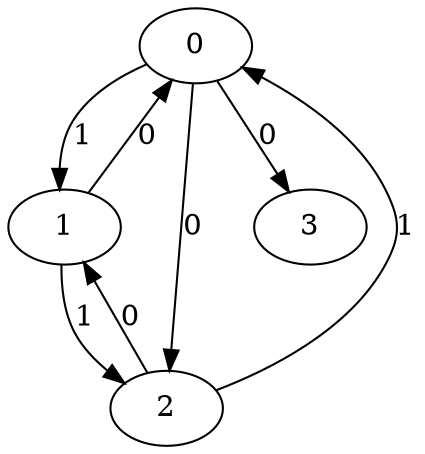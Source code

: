 // Source:24 Canonical: -1 0 0 1 1 -1 -1 0 -1 -1 -1 -1 0 1 -1 -1
digraph HRA_from_24_graph_000 {
  0 -> 1 [label="1"];
  0 -> 2 [label="0"];
  1 -> 0 [label="0"];
  1 -> 2 [label="1"];
  2 -> 0 [label="1"];
  2 -> 1 [label="0"];
  0 -> 3 [label="0"];
}

// Source:24 Canonical: -1 0 0 1 0 -1 -1 -1 1 -1 -1 0 0 -1 1 -1
digraph HRA_from_24_graph_001 {
  0 -> 1 [label="1"];
  0 -> 2 [label="0"];
  1 -> 0 [label="0"];
  1 -> 2 [label="1"];
  2 -> 0 [label="1"];
  2 -> 1 [label="0"];
  0 -> 3 [label="0"];
  3 -> 0 [label="0"];
}

// Source:24 Canonical: -1 0 0 1 1 -1 -1 0 -1 -1 -1 -1 0 1 -1 -1
digraph HRA_from_24_graph_002 {
  0 -> 1 [label="1"];
  0 -> 2 [label="0"];
  1 -> 0 [label="0"];
  1 -> 2 [label="1"];
  2 -> 0 [label="1"];
  2 -> 1 [label="0"];
  1 -> 3 [label="0"];
}

// Source:24 Canonical: -1 0 0 1 1 -1 0 0 -1 -1 -1 -1 0 1 -1 -1
digraph HRA_from_24_graph_003 {
  0 -> 1 [label="1"];
  0 -> 2 [label="0"];
  1 -> 0 [label="0"];
  1 -> 2 [label="1"];
  2 -> 0 [label="1"];
  2 -> 1 [label="0"];
  0 -> 3 [label="0"];
  1 -> 3 [label="0"];
}

// Source:24 Canonical: -1 0 0 1 1 -1 -1 0 -1 0 -1 -1 0 1 -1 -1
digraph HRA_from_24_graph_004 {
  0 -> 1 [label="1"];
  0 -> 2 [label="0"];
  1 -> 0 [label="0"];
  1 -> 2 [label="1"];
  2 -> 0 [label="1"];
  2 -> 1 [label="0"];
  3 -> 0 [label="0"];
  1 -> 3 [label="0"];
}

// Source:24 Canonical: -1 0 0 1 0 -1 -1 -1 1 -1 -1 0 0 0 1 -1
digraph HRA_from_24_graph_005 {
  0 -> 1 [label="1"];
  0 -> 2 [label="0"];
  1 -> 0 [label="0"];
  1 -> 2 [label="1"];
  2 -> 0 [label="1"];
  2 -> 1 [label="0"];
  0 -> 3 [label="0"];
  3 -> 0 [label="0"];
  1 -> 3 [label="0"];
}

// Source:24 Canonical: -1 0 0 1 1 -1 -1 0 -1 -1 -1 0 0 1 -1 -1
digraph HRA_from_24_graph_006 {
  0 -> 1 [label="1"];
  0 -> 2 [label="0"];
  1 -> 0 [label="0"];
  1 -> 2 [label="1"];
  2 -> 0 [label="1"];
  2 -> 1 [label="0"];
  0 -> 3 [label="0"];
  3 -> 1 [label="0"];
}

// Source:24 Canonical: -1 0 0 1 0 -1 -1 0 1 -1 -1 0 0 -1 1 -1
digraph HRA_from_24_graph_007 {
  0 -> 1 [label="1"];
  0 -> 2 [label="0"];
  1 -> 0 [label="0"];
  1 -> 2 [label="1"];
  2 -> 0 [label="1"];
  2 -> 1 [label="0"];
  0 -> 3 [label="0"];
  3 -> 0 [label="0"];
  3 -> 1 [label="0"];
}

// Source:24 Canonical: -1 0 0 1 0 -1 -1 -1 1 -1 -1 0 0 -1 1 -1
digraph HRA_from_24_graph_008 {
  0 -> 1 [label="1"];
  0 -> 2 [label="0"];
  1 -> 0 [label="0"];
  1 -> 2 [label="1"];
  2 -> 0 [label="1"];
  2 -> 1 [label="0"];
  1 -> 3 [label="0"];
  3 -> 1 [label="0"];
}

// Source:24 Canonical: -1 0 0 1 0 -1 -1 -1 1 0 -1 0 0 -1 1 -1
digraph HRA_from_24_graph_009 {
  0 -> 1 [label="1"];
  0 -> 2 [label="0"];
  1 -> 0 [label="0"];
  1 -> 2 [label="1"];
  2 -> 0 [label="1"];
  2 -> 1 [label="0"];
  0 -> 3 [label="0"];
  1 -> 3 [label="0"];
  3 -> 1 [label="0"];
}

// Source:24 Canonical: -1 0 0 1 0 -1 0 -1 1 -1 -1 0 0 -1 1 -1
digraph HRA_from_24_graph_010 {
  0 -> 1 [label="1"];
  0 -> 2 [label="0"];
  1 -> 0 [label="0"];
  1 -> 2 [label="1"];
  2 -> 0 [label="1"];
  2 -> 1 [label="0"];
  3 -> 0 [label="0"];
  1 -> 3 [label="0"];
  3 -> 1 [label="0"];
}

// Source:24 Canonical: -1 0 0 1 0 -1 0 -1 1 0 -1 0 0 -1 1 -1
digraph HRA_from_24_graph_011 {
  0 -> 1 [label="1"];
  0 -> 2 [label="0"];
  1 -> 0 [label="0"];
  1 -> 2 [label="1"];
  2 -> 0 [label="1"];
  2 -> 1 [label="0"];
  0 -> 3 [label="0"];
  3 -> 0 [label="0"];
  1 -> 3 [label="0"];
  3 -> 1 [label="0"];
}

// Source:24 Canonical: -1 0 0 1 1 -1 -1 0 -1 -1 -1 -1 0 1 -1 -1
digraph HRA_from_24_graph_012 {
  0 -> 1 [label="1"];
  0 -> 2 [label="0"];
  1 -> 0 [label="0"];
  1 -> 2 [label="1"];
  2 -> 0 [label="1"];
  2 -> 1 [label="0"];
  2 -> 3 [label="0"];
}

// Source:24 Canonical: -1 0 0 1 1 -1 0 0 -1 -1 -1 -1 0 1 -1 -1
digraph HRA_from_24_graph_013 {
  0 -> 1 [label="1"];
  0 -> 2 [label="0"];
  1 -> 0 [label="0"];
  1 -> 2 [label="1"];
  2 -> 0 [label="1"];
  2 -> 1 [label="0"];
  0 -> 3 [label="0"];
  2 -> 3 [label="0"];
}

// Source:24 Canonical: -1 0 0 1 1 -1 -1 0 -1 -1 -1 0 0 1 -1 -1
digraph HRA_from_24_graph_014 {
  0 -> 1 [label="1"];
  0 -> 2 [label="0"];
  1 -> 0 [label="0"];
  1 -> 2 [label="1"];
  2 -> 0 [label="1"];
  2 -> 1 [label="0"];
  3 -> 0 [label="0"];
  2 -> 3 [label="0"];
}

// Source:24 Canonical: -1 0 0 1 0 -1 -1 -1 1 0 -1 0 0 -1 1 -1
digraph HRA_from_24_graph_015 {
  0 -> 1 [label="1"];
  0 -> 2 [label="0"];
  1 -> 0 [label="0"];
  1 -> 2 [label="1"];
  2 -> 0 [label="1"];
  2 -> 1 [label="0"];
  0 -> 3 [label="0"];
  3 -> 0 [label="0"];
  2 -> 3 [label="0"];
}

// Source:24 Canonical: -1 0 0 1 1 -1 0 0 -1 -1 -1 -1 0 1 -1 -1
digraph HRA_from_24_graph_016 {
  0 -> 1 [label="1"];
  0 -> 2 [label="0"];
  1 -> 0 [label="0"];
  1 -> 2 [label="1"];
  2 -> 0 [label="1"];
  2 -> 1 [label="0"];
  1 -> 3 [label="0"];
  2 -> 3 [label="0"];
}

// Source:24 Canonical: -1 0 0 1 1 -1 0 0 -1 -1 -1 -1 0 1 0 -1
digraph HRA_from_24_graph_017 {
  0 -> 1 [label="1"];
  0 -> 2 [label="0"];
  1 -> 0 [label="0"];
  1 -> 2 [label="1"];
  2 -> 0 [label="1"];
  2 -> 1 [label="0"];
  0 -> 3 [label="0"];
  1 -> 3 [label="0"];
  2 -> 3 [label="0"];
}

// Source:24 Canonical: -1 0 0 1 1 -1 0 0 -1 -1 -1 0 0 1 -1 -1
digraph HRA_from_24_graph_018 {
  0 -> 1 [label="1"];
  0 -> 2 [label="0"];
  1 -> 0 [label="0"];
  1 -> 2 [label="1"];
  2 -> 0 [label="1"];
  2 -> 1 [label="0"];
  3 -> 0 [label="0"];
  1 -> 3 [label="0"];
  2 -> 3 [label="0"];
}

// Source:24 Canonical: -1 0 0 1 0 -1 -1 -1 1 0 -1 0 0 0 1 -1
digraph HRA_from_24_graph_019 {
  0 -> 1 [label="1"];
  0 -> 2 [label="0"];
  1 -> 0 [label="0"];
  1 -> 2 [label="1"];
  2 -> 0 [label="1"];
  2 -> 1 [label="0"];
  0 -> 3 [label="0"];
  3 -> 0 [label="0"];
  1 -> 3 [label="0"];
  2 -> 3 [label="0"];
}

// Source:24 Canonical: -1 0 0 1 1 -1 -1 0 -1 0 -1 -1 0 1 -1 -1
digraph HRA_from_24_graph_020 {
  0 -> 1 [label="1"];
  0 -> 2 [label="0"];
  1 -> 0 [label="0"];
  1 -> 2 [label="1"];
  2 -> 0 [label="1"];
  2 -> 1 [label="0"];
  3 -> 1 [label="0"];
  2 -> 3 [label="0"];
}

// Source:24 Canonical: -1 0 0 1 1 -1 0 0 -1 -1 -1 0 0 1 -1 -1
digraph HRA_from_24_graph_021 {
  0 -> 1 [label="1"];
  0 -> 2 [label="0"];
  1 -> 0 [label="0"];
  1 -> 2 [label="1"];
  2 -> 0 [label="1"];
  2 -> 1 [label="0"];
  0 -> 3 [label="0"];
  3 -> 1 [label="0"];
  2 -> 3 [label="0"];
}

// Source:24 Canonical: -1 0 0 1 1 -1 -1 0 -1 0 -1 0 0 1 -1 -1
digraph HRA_from_24_graph_022 {
  0 -> 1 [label="1"];
  0 -> 2 [label="0"];
  1 -> 0 [label="0"];
  1 -> 2 [label="1"];
  2 -> 0 [label="1"];
  2 -> 1 [label="0"];
  3 -> 0 [label="0"];
  3 -> 1 [label="0"];
  2 -> 3 [label="0"];
}

// Source:24 Canonical: -1 0 0 1 0 -1 -1 0 1 0 -1 0 0 -1 1 -1
digraph HRA_from_24_graph_023 {
  0 -> 1 [label="1"];
  0 -> 2 [label="0"];
  1 -> 0 [label="0"];
  1 -> 2 [label="1"];
  2 -> 0 [label="1"];
  2 -> 1 [label="0"];
  0 -> 3 [label="0"];
  3 -> 0 [label="0"];
  3 -> 1 [label="0"];
  2 -> 3 [label="0"];
}

// Source:24 Canonical: -1 0 0 1 0 -1 -1 -1 1 -1 -1 0 0 0 1 -1
digraph HRA_from_24_graph_024 {
  0 -> 1 [label="1"];
  0 -> 2 [label="0"];
  1 -> 0 [label="0"];
  1 -> 2 [label="1"];
  2 -> 0 [label="1"];
  2 -> 1 [label="0"];
  1 -> 3 [label="0"];
  3 -> 1 [label="0"];
  2 -> 3 [label="0"];
}

// Source:24 Canonical: -1 0 0 1 0 -1 -1 -1 1 0 -1 0 0 0 1 -1
digraph HRA_from_24_graph_025 {
  0 -> 1 [label="1"];
  0 -> 2 [label="0"];
  1 -> 0 [label="0"];
  1 -> 2 [label="1"];
  2 -> 0 [label="1"];
  2 -> 1 [label="0"];
  0 -> 3 [label="0"];
  1 -> 3 [label="0"];
  3 -> 1 [label="0"];
  2 -> 3 [label="0"];
}

// Source:24 Canonical: -1 0 0 1 0 -1 0 -1 1 -1 -1 0 0 0 1 -1
digraph HRA_from_24_graph_026 {
  0 -> 1 [label="1"];
  0 -> 2 [label="0"];
  1 -> 0 [label="0"];
  1 -> 2 [label="1"];
  2 -> 0 [label="1"];
  2 -> 1 [label="0"];
  3 -> 0 [label="0"];
  1 -> 3 [label="0"];
  3 -> 1 [label="0"];
  2 -> 3 [label="0"];
}

// Source:24 Canonical: -1 0 0 1 0 -1 0 -1 1 0 -1 0 0 0 1 -1
digraph HRA_from_24_graph_027 {
  0 -> 1 [label="1"];
  0 -> 2 [label="0"];
  1 -> 0 [label="0"];
  1 -> 2 [label="1"];
  2 -> 0 [label="1"];
  2 -> 1 [label="0"];
  0 -> 3 [label="0"];
  3 -> 0 [label="0"];
  1 -> 3 [label="0"];
  3 -> 1 [label="0"];
  2 -> 3 [label="0"];
}

// Source:24 Canonical: -1 0 0 1 1 -1 -1 0 -1 0 -1 -1 0 1 -1 -1
digraph HRA_from_24_graph_028 {
  0 -> 1 [label="1"];
  0 -> 2 [label="0"];
  1 -> 0 [label="0"];
  1 -> 2 [label="1"];
  2 -> 0 [label="1"];
  2 -> 1 [label="0"];
  0 -> 3 [label="0"];
  3 -> 2 [label="0"];
}

// Source:24 Canonical: -1 0 0 1 0 -1 0 -1 1 -1 -1 0 0 -1 1 -1
digraph HRA_from_24_graph_029 {
  0 -> 1 [label="1"];
  0 -> 2 [label="0"];
  1 -> 0 [label="0"];
  1 -> 2 [label="1"];
  2 -> 0 [label="1"];
  2 -> 1 [label="0"];
  0 -> 3 [label="0"];
  3 -> 0 [label="0"];
  3 -> 2 [label="0"];
}

// Source:24 Canonical: -1 0 0 1 1 -1 -1 0 -1 -1 -1 0 0 1 -1 -1
digraph HRA_from_24_graph_030 {
  0 -> 1 [label="1"];
  0 -> 2 [label="0"];
  1 -> 0 [label="0"];
  1 -> 2 [label="1"];
  2 -> 0 [label="1"];
  2 -> 1 [label="0"];
  1 -> 3 [label="0"];
  3 -> 2 [label="0"];
}

// Source:24 Canonical: -1 0 0 1 1 -1 0 0 -1 -1 -1 0 0 1 -1 -1
digraph HRA_from_24_graph_031 {
  0 -> 1 [label="1"];
  0 -> 2 [label="0"];
  1 -> 0 [label="0"];
  1 -> 2 [label="1"];
  2 -> 0 [label="1"];
  2 -> 1 [label="0"];
  0 -> 3 [label="0"];
  1 -> 3 [label="0"];
  3 -> 2 [label="0"];
}

// Source:24 Canonical: -1 0 0 1 1 -1 -1 0 -1 0 -1 0 0 1 -1 -1
digraph HRA_from_24_graph_032 {
  0 -> 1 [label="1"];
  0 -> 2 [label="0"];
  1 -> 0 [label="0"];
  1 -> 2 [label="1"];
  2 -> 0 [label="1"];
  2 -> 1 [label="0"];
  3 -> 0 [label="0"];
  1 -> 3 [label="0"];
  3 -> 2 [label="0"];
}

// Source:24 Canonical: -1 0 0 1 0 -1 0 -1 1 -1 -1 0 0 0 1 -1
digraph HRA_from_24_graph_033 {
  0 -> 1 [label="1"];
  0 -> 2 [label="0"];
  1 -> 0 [label="0"];
  1 -> 2 [label="1"];
  2 -> 0 [label="1"];
  2 -> 1 [label="0"];
  0 -> 3 [label="0"];
  3 -> 0 [label="0"];
  1 -> 3 [label="0"];
  3 -> 2 [label="0"];
}

// Source:24 Canonical: -1 0 0 1 1 -1 -1 0 -1 0 -1 0 0 1 -1 -1
digraph HRA_from_24_graph_034 {
  0 -> 1 [label="1"];
  0 -> 2 [label="0"];
  1 -> 0 [label="0"];
  1 -> 2 [label="1"];
  2 -> 0 [label="1"];
  2 -> 1 [label="0"];
  0 -> 3 [label="0"];
  3 -> 1 [label="0"];
  3 -> 2 [label="0"];
}

// Source:24 Canonical: -1 0 0 0 0 -1 0 1 -1 1 -1 0 -1 0 1 -1
digraph HRA_from_24_graph_035 {
  0 -> 1 [label="1"];
  0 -> 2 [label="0"];
  1 -> 0 [label="0"];
  1 -> 2 [label="1"];
  2 -> 0 [label="1"];
  2 -> 1 [label="0"];
  0 -> 3 [label="0"];
  3 -> 0 [label="0"];
  3 -> 1 [label="0"];
  3 -> 2 [label="0"];
}

// Source:24 Canonical: -1 0 0 1 0 -1 -1 0 1 -1 -1 0 0 -1 1 -1
digraph HRA_from_24_graph_036 {
  0 -> 1 [label="1"];
  0 -> 2 [label="0"];
  1 -> 0 [label="0"];
  1 -> 2 [label="1"];
  2 -> 0 [label="1"];
  2 -> 1 [label="0"];
  1 -> 3 [label="0"];
  3 -> 1 [label="0"];
  3 -> 2 [label="0"];
}

// Source:24 Canonical: -1 0 0 1 0 -1 -1 0 1 0 -1 0 0 -1 1 -1
digraph HRA_from_24_graph_037 {
  0 -> 1 [label="1"];
  0 -> 2 [label="0"];
  1 -> 0 [label="0"];
  1 -> 2 [label="1"];
  2 -> 0 [label="1"];
  2 -> 1 [label="0"];
  0 -> 3 [label="0"];
  1 -> 3 [label="0"];
  3 -> 1 [label="0"];
  3 -> 2 [label="0"];
}

// Source:24 Canonical: -1 0 0 0 0 -1 0 1 -1 1 -1 0 -1 0 1 -1
digraph HRA_from_24_graph_038 {
  0 -> 1 [label="1"];
  0 -> 2 [label="0"];
  1 -> 0 [label="0"];
  1 -> 2 [label="1"];
  2 -> 0 [label="1"];
  2 -> 1 [label="0"];
  3 -> 0 [label="0"];
  1 -> 3 [label="0"];
  3 -> 1 [label="0"];
  3 -> 2 [label="0"];
}

// Source:24 Canonical: -1 0 0 0 0 -1 0 1 0 1 -1 0 -1 0 1 -1
digraph HRA_from_24_graph_039 {
  0 -> 1 [label="1"];
  0 -> 2 [label="0"];
  1 -> 0 [label="0"];
  1 -> 2 [label="1"];
  2 -> 0 [label="1"];
  2 -> 1 [label="0"];
  0 -> 3 [label="0"];
  3 -> 0 [label="0"];
  1 -> 3 [label="0"];
  3 -> 1 [label="0"];
  3 -> 2 [label="0"];
}

// Source:24 Canonical: -1 0 0 1 0 -1 -1 -1 1 -1 -1 0 0 -1 1 -1
digraph HRA_from_24_graph_040 {
  0 -> 1 [label="1"];
  0 -> 2 [label="0"];
  1 -> 0 [label="0"];
  1 -> 2 [label="1"];
  2 -> 0 [label="1"];
  2 -> 1 [label="0"];
  2 -> 3 [label="0"];
  3 -> 2 [label="0"];
}

// Source:24 Canonical: -1 0 0 1 0 -1 -1 -1 1 -1 -1 0 0 0 1 -1
digraph HRA_from_24_graph_041 {
  0 -> 1 [label="1"];
  0 -> 2 [label="0"];
  1 -> 0 [label="0"];
  1 -> 2 [label="1"];
  2 -> 0 [label="1"];
  2 -> 1 [label="0"];
  0 -> 3 [label="0"];
  2 -> 3 [label="0"];
  3 -> 2 [label="0"];
}

// Source:24 Canonical: -1 0 0 1 0 -1 -1 0 1 -1 -1 0 0 -1 1 -1
digraph HRA_from_24_graph_042 {
  0 -> 1 [label="1"];
  0 -> 2 [label="0"];
  1 -> 0 [label="0"];
  1 -> 2 [label="1"];
  2 -> 0 [label="1"];
  2 -> 1 [label="0"];
  3 -> 0 [label="0"];
  2 -> 3 [label="0"];
  3 -> 2 [label="0"];
}

// Source:24 Canonical: -1 0 0 1 0 -1 0 -1 1 0 -1 0 0 -1 1 -1
digraph HRA_from_24_graph_043 {
  0 -> 1 [label="1"];
  0 -> 2 [label="0"];
  1 -> 0 [label="0"];
  1 -> 2 [label="1"];
  2 -> 0 [label="1"];
  2 -> 1 [label="0"];
  0 -> 3 [label="0"];
  3 -> 0 [label="0"];
  2 -> 3 [label="0"];
  3 -> 2 [label="0"];
}

// Source:24 Canonical: -1 0 0 1 0 -1 -1 -1 1 0 -1 0 0 -1 1 -1
digraph HRA_from_24_graph_044 {
  0 -> 1 [label="1"];
  0 -> 2 [label="0"];
  1 -> 0 [label="0"];
  1 -> 2 [label="1"];
  2 -> 0 [label="1"];
  2 -> 1 [label="0"];
  1 -> 3 [label="0"];
  2 -> 3 [label="0"];
  3 -> 2 [label="0"];
}

// Source:24 Canonical: -1 0 0 1 0 -1 -1 -1 1 0 -1 0 0 0 1 -1
digraph HRA_from_24_graph_045 {
  0 -> 1 [label="1"];
  0 -> 2 [label="0"];
  1 -> 0 [label="0"];
  1 -> 2 [label="1"];
  2 -> 0 [label="1"];
  2 -> 1 [label="0"];
  0 -> 3 [label="0"];
  1 -> 3 [label="0"];
  2 -> 3 [label="0"];
  3 -> 2 [label="0"];
}

// Source:24 Canonical: -1 0 0 1 0 -1 -1 0 1 0 -1 0 0 -1 1 -1
digraph HRA_from_24_graph_046 {
  0 -> 1 [label="1"];
  0 -> 2 [label="0"];
  1 -> 0 [label="0"];
  1 -> 2 [label="1"];
  2 -> 0 [label="1"];
  2 -> 1 [label="0"];
  3 -> 0 [label="0"];
  1 -> 3 [label="0"];
  2 -> 3 [label="0"];
  3 -> 2 [label="0"];
}

// Source:24 Canonical: -1 0 0 1 0 -1 0 -1 1 0 -1 0 0 0 1 -1
digraph HRA_from_24_graph_047 {
  0 -> 1 [label="1"];
  0 -> 2 [label="0"];
  1 -> 0 [label="0"];
  1 -> 2 [label="1"];
  2 -> 0 [label="1"];
  2 -> 1 [label="0"];
  0 -> 3 [label="0"];
  3 -> 0 [label="0"];
  1 -> 3 [label="0"];
  2 -> 3 [label="0"];
  3 -> 2 [label="0"];
}

// Source:24 Canonical: -1 0 0 1 0 -1 0 -1 1 -1 -1 0 0 -1 1 -1
digraph HRA_from_24_graph_048 {
  0 -> 1 [label="1"];
  0 -> 2 [label="0"];
  1 -> 0 [label="0"];
  1 -> 2 [label="1"];
  2 -> 0 [label="1"];
  2 -> 1 [label="0"];
  3 -> 1 [label="0"];
  2 -> 3 [label="0"];
  3 -> 2 [label="0"];
}

// Source:24 Canonical: -1 0 0 1 0 -1 0 -1 1 -1 -1 0 0 0 1 -1
digraph HRA_from_24_graph_049 {
  0 -> 1 [label="1"];
  0 -> 2 [label="0"];
  1 -> 0 [label="0"];
  1 -> 2 [label="1"];
  2 -> 0 [label="1"];
  2 -> 1 [label="0"];
  0 -> 3 [label="0"];
  3 -> 1 [label="0"];
  2 -> 3 [label="0"];
  3 -> 2 [label="0"];
}

// Source:24 Canonical: -1 0 0 0 0 -1 0 1 -1 1 -1 0 -1 0 1 -1
digraph HRA_from_24_graph_050 {
  0 -> 1 [label="1"];
  0 -> 2 [label="0"];
  1 -> 0 [label="0"];
  1 -> 2 [label="1"];
  2 -> 0 [label="1"];
  2 -> 1 [label="0"];
  3 -> 0 [label="0"];
  3 -> 1 [label="0"];
  2 -> 3 [label="0"];
  3 -> 2 [label="0"];
}

// Source:24 Canonical: -1 0 0 0 0 -1 0 1 0 1 -1 0 -1 0 1 -1
digraph HRA_from_24_graph_051 {
  0 -> 1 [label="1"];
  0 -> 2 [label="0"];
  1 -> 0 [label="0"];
  1 -> 2 [label="1"];
  2 -> 0 [label="1"];
  2 -> 1 [label="0"];
  0 -> 3 [label="0"];
  3 -> 0 [label="0"];
  3 -> 1 [label="0"];
  2 -> 3 [label="0"];
  3 -> 2 [label="0"];
}

// Source:24 Canonical: -1 0 0 1 0 -1 0 -1 1 0 -1 0 0 -1 1 -1
digraph HRA_from_24_graph_052 {
  0 -> 1 [label="1"];
  0 -> 2 [label="0"];
  1 -> 0 [label="0"];
  1 -> 2 [label="1"];
  2 -> 0 [label="1"];
  2 -> 1 [label="0"];
  1 -> 3 [label="0"];
  3 -> 1 [label="0"];
  2 -> 3 [label="0"];
  3 -> 2 [label="0"];
}

// Source:24 Canonical: -1 0 0 1 0 -1 0 -1 1 0 -1 0 0 0 1 -1
digraph HRA_from_24_graph_053 {
  0 -> 1 [label="1"];
  0 -> 2 [label="0"];
  1 -> 0 [label="0"];
  1 -> 2 [label="1"];
  2 -> 0 [label="1"];
  2 -> 1 [label="0"];
  0 -> 3 [label="0"];
  1 -> 3 [label="0"];
  3 -> 1 [label="0"];
  2 -> 3 [label="0"];
  3 -> 2 [label="0"];
}

// Source:24 Canonical: -1 0 0 0 0 -1 0 1 0 1 -1 0 -1 0 1 -1
digraph HRA_from_24_graph_054 {
  0 -> 1 [label="1"];
  0 -> 2 [label="0"];
  1 -> 0 [label="0"];
  1 -> 2 [label="1"];
  2 -> 0 [label="1"];
  2 -> 1 [label="0"];
  3 -> 0 [label="0"];
  1 -> 3 [label="0"];
  3 -> 1 [label="0"];
  2 -> 3 [label="0"];
  3 -> 2 [label="0"];
}

// Source:24 Canonical: -1 0 0 0 0 -1 0 1 0 1 -1 0 0 0 1 -1
digraph HRA_from_24_graph_055 {
  0 -> 1 [label="1"];
  0 -> 2 [label="0"];
  1 -> 0 [label="0"];
  1 -> 2 [label="1"];
  2 -> 0 [label="1"];
  2 -> 1 [label="0"];
  0 -> 3 [label="0"];
  3 -> 0 [label="0"];
  1 -> 3 [label="0"];
  3 -> 1 [label="0"];
  2 -> 3 [label="0"];
  3 -> 2 [label="0"];
}

